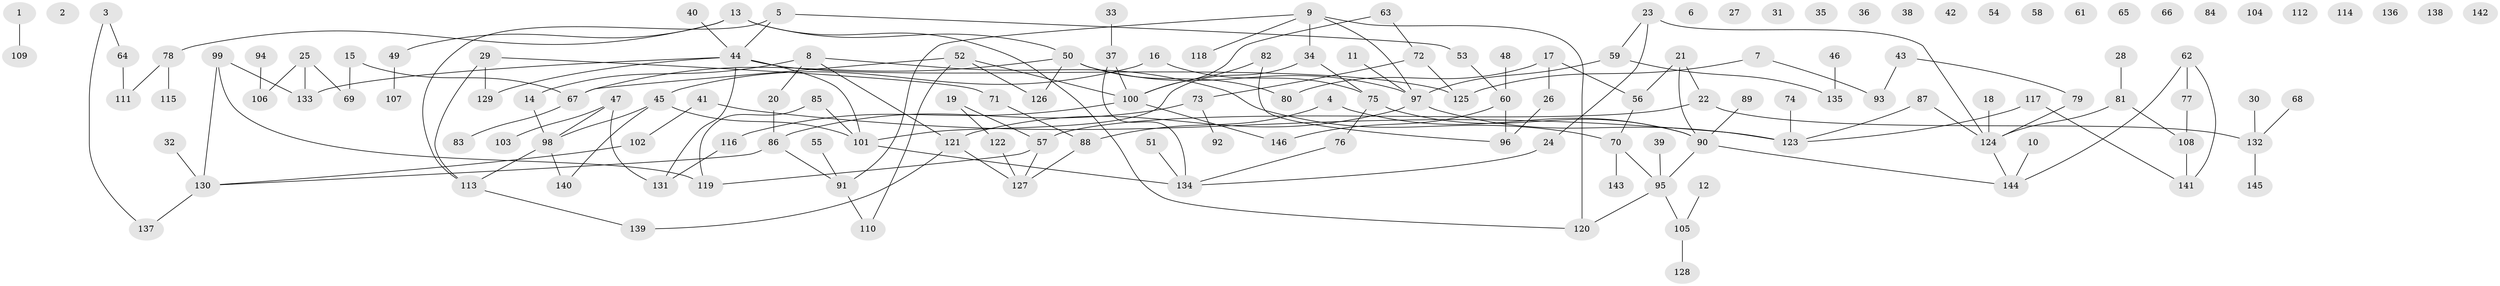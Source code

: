 // Generated by graph-tools (version 1.1) at 2025/12/03/09/25 04:12:53]
// undirected, 146 vertices, 164 edges
graph export_dot {
graph [start="1"]
  node [color=gray90,style=filled];
  1;
  2;
  3;
  4;
  5;
  6;
  7;
  8;
  9;
  10;
  11;
  12;
  13;
  14;
  15;
  16;
  17;
  18;
  19;
  20;
  21;
  22;
  23;
  24;
  25;
  26;
  27;
  28;
  29;
  30;
  31;
  32;
  33;
  34;
  35;
  36;
  37;
  38;
  39;
  40;
  41;
  42;
  43;
  44;
  45;
  46;
  47;
  48;
  49;
  50;
  51;
  52;
  53;
  54;
  55;
  56;
  57;
  58;
  59;
  60;
  61;
  62;
  63;
  64;
  65;
  66;
  67;
  68;
  69;
  70;
  71;
  72;
  73;
  74;
  75;
  76;
  77;
  78;
  79;
  80;
  81;
  82;
  83;
  84;
  85;
  86;
  87;
  88;
  89;
  90;
  91;
  92;
  93;
  94;
  95;
  96;
  97;
  98;
  99;
  100;
  101;
  102;
  103;
  104;
  105;
  106;
  107;
  108;
  109;
  110;
  111;
  112;
  113;
  114;
  115;
  116;
  117;
  118;
  119;
  120;
  121;
  122;
  123;
  124;
  125;
  126;
  127;
  128;
  129;
  130;
  131;
  132;
  133;
  134;
  135;
  136;
  137;
  138;
  139;
  140;
  141;
  142;
  143;
  144;
  145;
  146;
  1 -- 109;
  3 -- 64;
  3 -- 137;
  4 -- 88;
  4 -- 90;
  5 -- 44;
  5 -- 53;
  5 -- 113;
  7 -- 93;
  7 -- 125;
  8 -- 14;
  8 -- 20;
  8 -- 70;
  8 -- 121;
  9 -- 34;
  9 -- 91;
  9 -- 97;
  9 -- 118;
  9 -- 120;
  10 -- 144;
  11 -- 97;
  12 -- 105;
  13 -- 49;
  13 -- 50;
  13 -- 78;
  13 -- 120;
  14 -- 98;
  15 -- 67;
  15 -- 69;
  16 -- 45;
  16 -- 75;
  17 -- 26;
  17 -- 56;
  17 -- 80;
  18 -- 124;
  19 -- 57;
  19 -- 122;
  20 -- 86;
  21 -- 22;
  21 -- 56;
  21 -- 90;
  22 -- 57;
  22 -- 132;
  23 -- 24;
  23 -- 59;
  23 -- 124;
  24 -- 134;
  25 -- 69;
  25 -- 106;
  25 -- 133;
  26 -- 96;
  28 -- 81;
  29 -- 71;
  29 -- 113;
  29 -- 129;
  30 -- 132;
  32 -- 130;
  33 -- 37;
  34 -- 75;
  34 -- 101;
  37 -- 100;
  37 -- 134;
  39 -- 95;
  40 -- 44;
  41 -- 102;
  41 -- 123;
  43 -- 79;
  43 -- 93;
  44 -- 101;
  44 -- 125;
  44 -- 129;
  44 -- 131;
  44 -- 133;
  45 -- 98;
  45 -- 101;
  45 -- 140;
  46 -- 135;
  47 -- 98;
  47 -- 103;
  47 -- 131;
  48 -- 60;
  49 -- 107;
  50 -- 67;
  50 -- 80;
  50 -- 97;
  50 -- 126;
  51 -- 134;
  52 -- 67;
  52 -- 100;
  52 -- 110;
  52 -- 126;
  53 -- 60;
  55 -- 91;
  56 -- 70;
  57 -- 119;
  57 -- 127;
  59 -- 97;
  59 -- 135;
  60 -- 96;
  60 -- 146;
  62 -- 77;
  62 -- 141;
  62 -- 144;
  63 -- 72;
  63 -- 100;
  64 -- 111;
  67 -- 83;
  68 -- 132;
  70 -- 95;
  70 -- 143;
  71 -- 88;
  72 -- 73;
  72 -- 125;
  73 -- 86;
  73 -- 92;
  74 -- 123;
  75 -- 76;
  75 -- 90;
  76 -- 134;
  77 -- 108;
  78 -- 111;
  78 -- 115;
  79 -- 124;
  81 -- 108;
  81 -- 124;
  82 -- 96;
  82 -- 100;
  85 -- 101;
  85 -- 119;
  86 -- 91;
  86 -- 130;
  87 -- 123;
  87 -- 124;
  88 -- 127;
  89 -- 90;
  90 -- 95;
  90 -- 144;
  91 -- 110;
  94 -- 106;
  95 -- 105;
  95 -- 120;
  97 -- 121;
  97 -- 123;
  98 -- 113;
  98 -- 140;
  99 -- 119;
  99 -- 130;
  99 -- 133;
  100 -- 116;
  100 -- 146;
  101 -- 134;
  102 -- 130;
  105 -- 128;
  108 -- 141;
  113 -- 139;
  116 -- 131;
  117 -- 123;
  117 -- 141;
  121 -- 127;
  121 -- 139;
  122 -- 127;
  124 -- 144;
  130 -- 137;
  132 -- 145;
}
